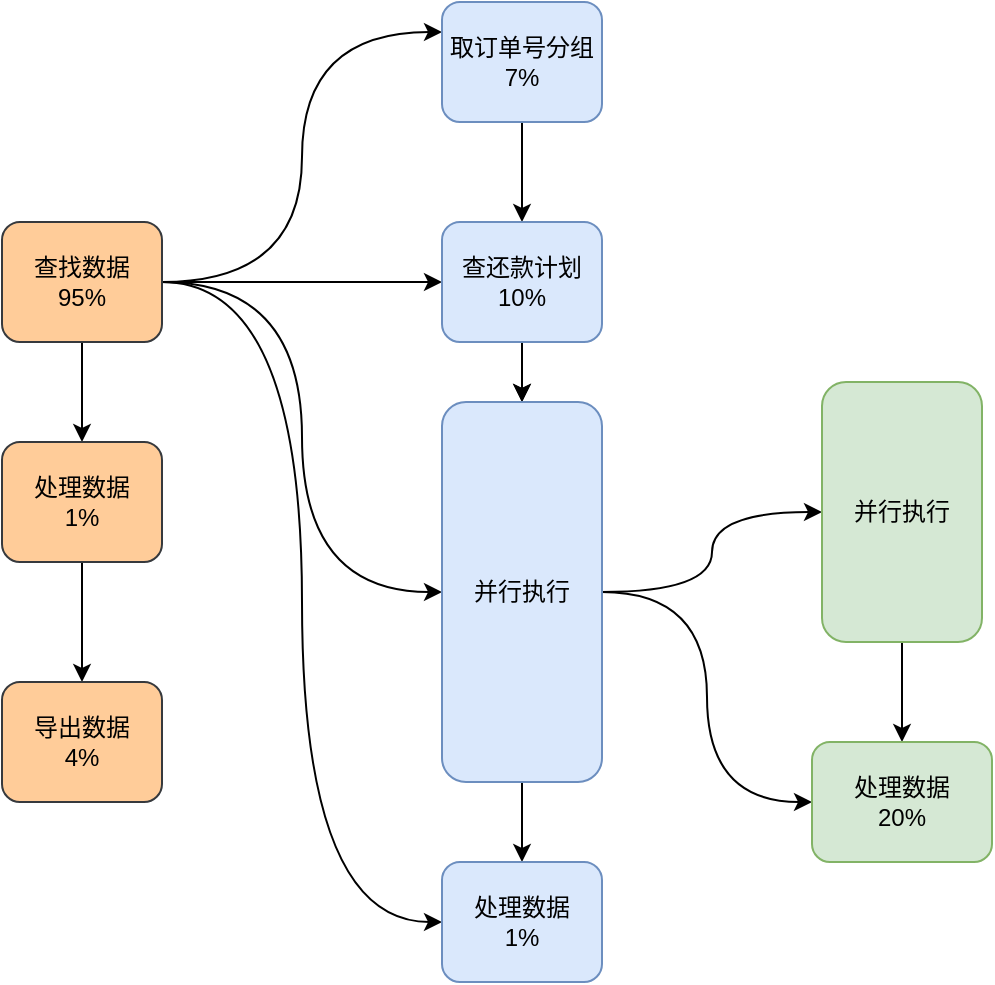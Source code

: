 <mxfile version="21.2.9" type="github">
  <diagram name="第 1 页" id="Tu4fcT-sJs8Rc5VN7r0L">
    <mxGraphModel dx="1050" dy="582" grid="1" gridSize="10" guides="1" tooltips="1" connect="1" arrows="1" fold="1" page="1" pageScale="1" pageWidth="827" pageHeight="1169" math="0" shadow="0">
      <root>
        <mxCell id="0" />
        <mxCell id="1" parent="0" />
        <mxCell id="fpUOFAKLFycqNZCPX_6Q-1" style="edgeStyle=orthogonalEdgeStyle;rounded=0;orthogonalLoop=1;jettySize=auto;html=1;exitX=0.5;exitY=1;exitDx=0;exitDy=0;entryX=0.5;entryY=0;entryDx=0;entryDy=0;" edge="1" parent="1" source="fpUOFAKLFycqNZCPX_6Q-10" target="fpUOFAKLFycqNZCPX_6Q-12">
          <mxGeometry relative="1" as="geometry" />
        </mxCell>
        <mxCell id="fpUOFAKLFycqNZCPX_6Q-3" style="edgeStyle=orthogonalEdgeStyle;orthogonalLoop=1;jettySize=auto;html=1;exitX=1;exitY=0.5;exitDx=0;exitDy=0;entryX=0;entryY=0.25;entryDx=0;entryDy=0;curved=1;" edge="1" parent="1" source="fpUOFAKLFycqNZCPX_6Q-10" target="fpUOFAKLFycqNZCPX_6Q-15">
          <mxGeometry relative="1" as="geometry" />
        </mxCell>
        <mxCell id="fpUOFAKLFycqNZCPX_6Q-4" style="edgeStyle=orthogonalEdgeStyle;orthogonalLoop=1;jettySize=auto;html=1;exitX=1;exitY=0.5;exitDx=0;exitDy=0;entryX=0;entryY=0.5;entryDx=0;entryDy=0;curved=1;" edge="1" parent="1" source="fpUOFAKLFycqNZCPX_6Q-10" target="fpUOFAKLFycqNZCPX_6Q-18">
          <mxGeometry relative="1" as="geometry" />
        </mxCell>
        <mxCell id="fpUOFAKLFycqNZCPX_6Q-5" style="edgeStyle=orthogonalEdgeStyle;orthogonalLoop=1;jettySize=auto;html=1;exitX=1;exitY=0.5;exitDx=0;exitDy=0;entryX=0;entryY=0.5;entryDx=0;entryDy=0;curved=1;" edge="1" parent="1" source="fpUOFAKLFycqNZCPX_6Q-10" target="fpUOFAKLFycqNZCPX_6Q-23">
          <mxGeometry relative="1" as="geometry" />
        </mxCell>
        <mxCell id="fpUOFAKLFycqNZCPX_6Q-39" style="edgeStyle=orthogonalEdgeStyle;orthogonalLoop=1;jettySize=auto;html=1;exitX=1;exitY=0.5;exitDx=0;exitDy=0;entryX=0;entryY=0.5;entryDx=0;entryDy=0;curved=1;" edge="1" parent="1" source="fpUOFAKLFycqNZCPX_6Q-10" target="fpUOFAKLFycqNZCPX_6Q-37">
          <mxGeometry relative="1" as="geometry" />
        </mxCell>
        <mxCell id="fpUOFAKLFycqNZCPX_6Q-10" value="&lt;font style=&quot;font-size: 12px;&quot;&gt;查找数据&lt;br&gt;95%&lt;/font&gt;" style="rounded=1;whiteSpace=wrap;html=1;shadow=0;glass=0;fillColor=#ffcc99;strokeColor=#36393d;direction=east;flipH=0;flipV=1;" vertex="1" parent="1">
          <mxGeometry x="170" y="250" width="80" height="60" as="geometry" />
        </mxCell>
        <mxCell id="fpUOFAKLFycqNZCPX_6Q-11" style="edgeStyle=orthogonalEdgeStyle;rounded=0;orthogonalLoop=1;jettySize=auto;html=1;exitX=0.5;exitY=1;exitDx=0;exitDy=0;" edge="1" parent="1" source="fpUOFAKLFycqNZCPX_6Q-12" target="fpUOFAKLFycqNZCPX_6Q-13">
          <mxGeometry relative="1" as="geometry" />
        </mxCell>
        <mxCell id="fpUOFAKLFycqNZCPX_6Q-12" value="&lt;font style=&quot;font-size: 12px;&quot;&gt;处理数据&lt;br&gt;1%&lt;/font&gt;" style="rounded=1;whiteSpace=wrap;html=1;shadow=0;glass=0;fillColor=#ffcc99;strokeColor=#36393d;direction=east;flipH=0;flipV=1;" vertex="1" parent="1">
          <mxGeometry x="170" y="360" width="80" height="60" as="geometry" />
        </mxCell>
        <mxCell id="fpUOFAKLFycqNZCPX_6Q-13" value="&lt;font style=&quot;font-size: 12px;&quot;&gt;导出数据&lt;br&gt;4%&lt;/font&gt;" style="rounded=1;whiteSpace=wrap;html=1;shadow=0;glass=0;fillColor=#ffcc99;strokeColor=#36393d;direction=east;flipH=0;flipV=1;" vertex="1" parent="1">
          <mxGeometry x="170" y="480" width="80" height="60" as="geometry" />
        </mxCell>
        <mxCell id="fpUOFAKLFycqNZCPX_6Q-14" style="edgeStyle=orthogonalEdgeStyle;rounded=0;orthogonalLoop=1;jettySize=auto;html=1;exitX=0.5;exitY=1;exitDx=0;exitDy=0;entryX=0.5;entryY=0;entryDx=0;entryDy=0;" edge="1" parent="1" source="fpUOFAKLFycqNZCPX_6Q-15" target="fpUOFAKLFycqNZCPX_6Q-18">
          <mxGeometry relative="1" as="geometry" />
        </mxCell>
        <mxCell id="fpUOFAKLFycqNZCPX_6Q-15" value="取订单号分组&lt;br&gt;7%" style="rounded=1;whiteSpace=wrap;html=1;shadow=0;glass=0;fillColor=#dae8fc;strokeColor=#6c8ebf;direction=east;flipH=0;flipV=1;" vertex="1" parent="1">
          <mxGeometry x="390" y="140" width="80" height="60" as="geometry" />
        </mxCell>
        <mxCell id="fpUOFAKLFycqNZCPX_6Q-16" style="edgeStyle=orthogonalEdgeStyle;rounded=0;orthogonalLoop=1;jettySize=auto;html=1;exitX=0.5;exitY=1;exitDx=0;exitDy=0;entryX=0.5;entryY=0;entryDx=0;entryDy=0;" edge="1" parent="1" source="fpUOFAKLFycqNZCPX_6Q-18" target="fpUOFAKLFycqNZCPX_6Q-23">
          <mxGeometry relative="1" as="geometry" />
        </mxCell>
        <mxCell id="fpUOFAKLFycqNZCPX_6Q-17" value="" style="edgeStyle=orthogonalEdgeStyle;rounded=0;orthogonalLoop=1;jettySize=auto;html=1;" edge="1" parent="1" source="fpUOFAKLFycqNZCPX_6Q-18" target="fpUOFAKLFycqNZCPX_6Q-23">
          <mxGeometry relative="1" as="geometry" />
        </mxCell>
        <mxCell id="fpUOFAKLFycqNZCPX_6Q-18" value="查还款计划&lt;br&gt;10%" style="rounded=1;whiteSpace=wrap;html=1;shadow=0;glass=0;fillColor=#dae8fc;strokeColor=#6c8ebf;direction=east;flipH=0;flipV=1;" vertex="1" parent="1">
          <mxGeometry x="390" y="250" width="80" height="60" as="geometry" />
        </mxCell>
        <mxCell id="fpUOFAKLFycqNZCPX_6Q-20" style="edgeStyle=orthogonalEdgeStyle;orthogonalLoop=1;jettySize=auto;html=1;exitX=1;exitY=0.5;exitDx=0;exitDy=0;entryX=0;entryY=0.5;entryDx=0;entryDy=0;curved=1;" edge="1" parent="1" source="fpUOFAKLFycqNZCPX_6Q-23" target="fpUOFAKLFycqNZCPX_6Q-32">
          <mxGeometry relative="1" as="geometry" />
        </mxCell>
        <mxCell id="fpUOFAKLFycqNZCPX_6Q-22" style="edgeStyle=orthogonalEdgeStyle;orthogonalLoop=1;jettySize=auto;html=1;exitX=1;exitY=0.5;exitDx=0;exitDy=0;entryX=0;entryY=0.5;entryDx=0;entryDy=0;curved=1;" edge="1" parent="1" source="fpUOFAKLFycqNZCPX_6Q-23" target="fpUOFAKLFycqNZCPX_6Q-34">
          <mxGeometry relative="1" as="geometry" />
        </mxCell>
        <mxCell id="fpUOFAKLFycqNZCPX_6Q-38" style="edgeStyle=orthogonalEdgeStyle;rounded=0;orthogonalLoop=1;jettySize=auto;html=1;exitX=0.5;exitY=1;exitDx=0;exitDy=0;entryX=0.5;entryY=0;entryDx=0;entryDy=0;" edge="1" parent="1" source="fpUOFAKLFycqNZCPX_6Q-23" target="fpUOFAKLFycqNZCPX_6Q-37">
          <mxGeometry relative="1" as="geometry" />
        </mxCell>
        <mxCell id="fpUOFAKLFycqNZCPX_6Q-23" value="并行执行" style="rounded=1;whiteSpace=wrap;html=1;shadow=0;glass=0;fillColor=#dae8fc;strokeColor=#6c8ebf;direction=east;flipH=0;flipV=1;" vertex="1" parent="1">
          <mxGeometry x="390" y="340" width="80" height="190" as="geometry" />
        </mxCell>
        <mxCell id="fpUOFAKLFycqNZCPX_6Q-36" style="edgeStyle=orthogonalEdgeStyle;rounded=0;orthogonalLoop=1;jettySize=auto;html=1;exitX=0.5;exitY=1;exitDx=0;exitDy=0;entryX=0.5;entryY=0;entryDx=0;entryDy=0;" edge="1" parent="1" source="fpUOFAKLFycqNZCPX_6Q-32" target="fpUOFAKLFycqNZCPX_6Q-34">
          <mxGeometry relative="1" as="geometry" />
        </mxCell>
        <mxCell id="fpUOFAKLFycqNZCPX_6Q-32" value="并行执行" style="rounded=1;whiteSpace=wrap;html=1;shadow=0;glass=0;fillColor=#d5e8d4;strokeColor=#82b366;direction=east;flipH=0;flipV=1;" vertex="1" parent="1">
          <mxGeometry x="580" y="330" width="80" height="130" as="geometry" />
        </mxCell>
        <mxCell id="fpUOFAKLFycqNZCPX_6Q-34" value="&lt;font style=&quot;font-size: 12px;&quot;&gt;处理数据&lt;br&gt;20%&lt;br&gt;&lt;/font&gt;" style="rounded=1;whiteSpace=wrap;html=1;shadow=0;glass=0;fillColor=#d5e8d4;strokeColor=#82b366;direction=east;flipH=0;flipV=1;" vertex="1" parent="1">
          <mxGeometry x="575" y="510" width="90" height="60" as="geometry" />
        </mxCell>
        <mxCell id="fpUOFAKLFycqNZCPX_6Q-37" value="处理数据&lt;br&gt;1%" style="rounded=1;whiteSpace=wrap;html=1;shadow=0;glass=0;fillColor=#dae8fc;strokeColor=#6c8ebf;direction=east;flipH=0;flipV=1;" vertex="1" parent="1">
          <mxGeometry x="390" y="570" width="80" height="60" as="geometry" />
        </mxCell>
      </root>
    </mxGraphModel>
  </diagram>
</mxfile>
